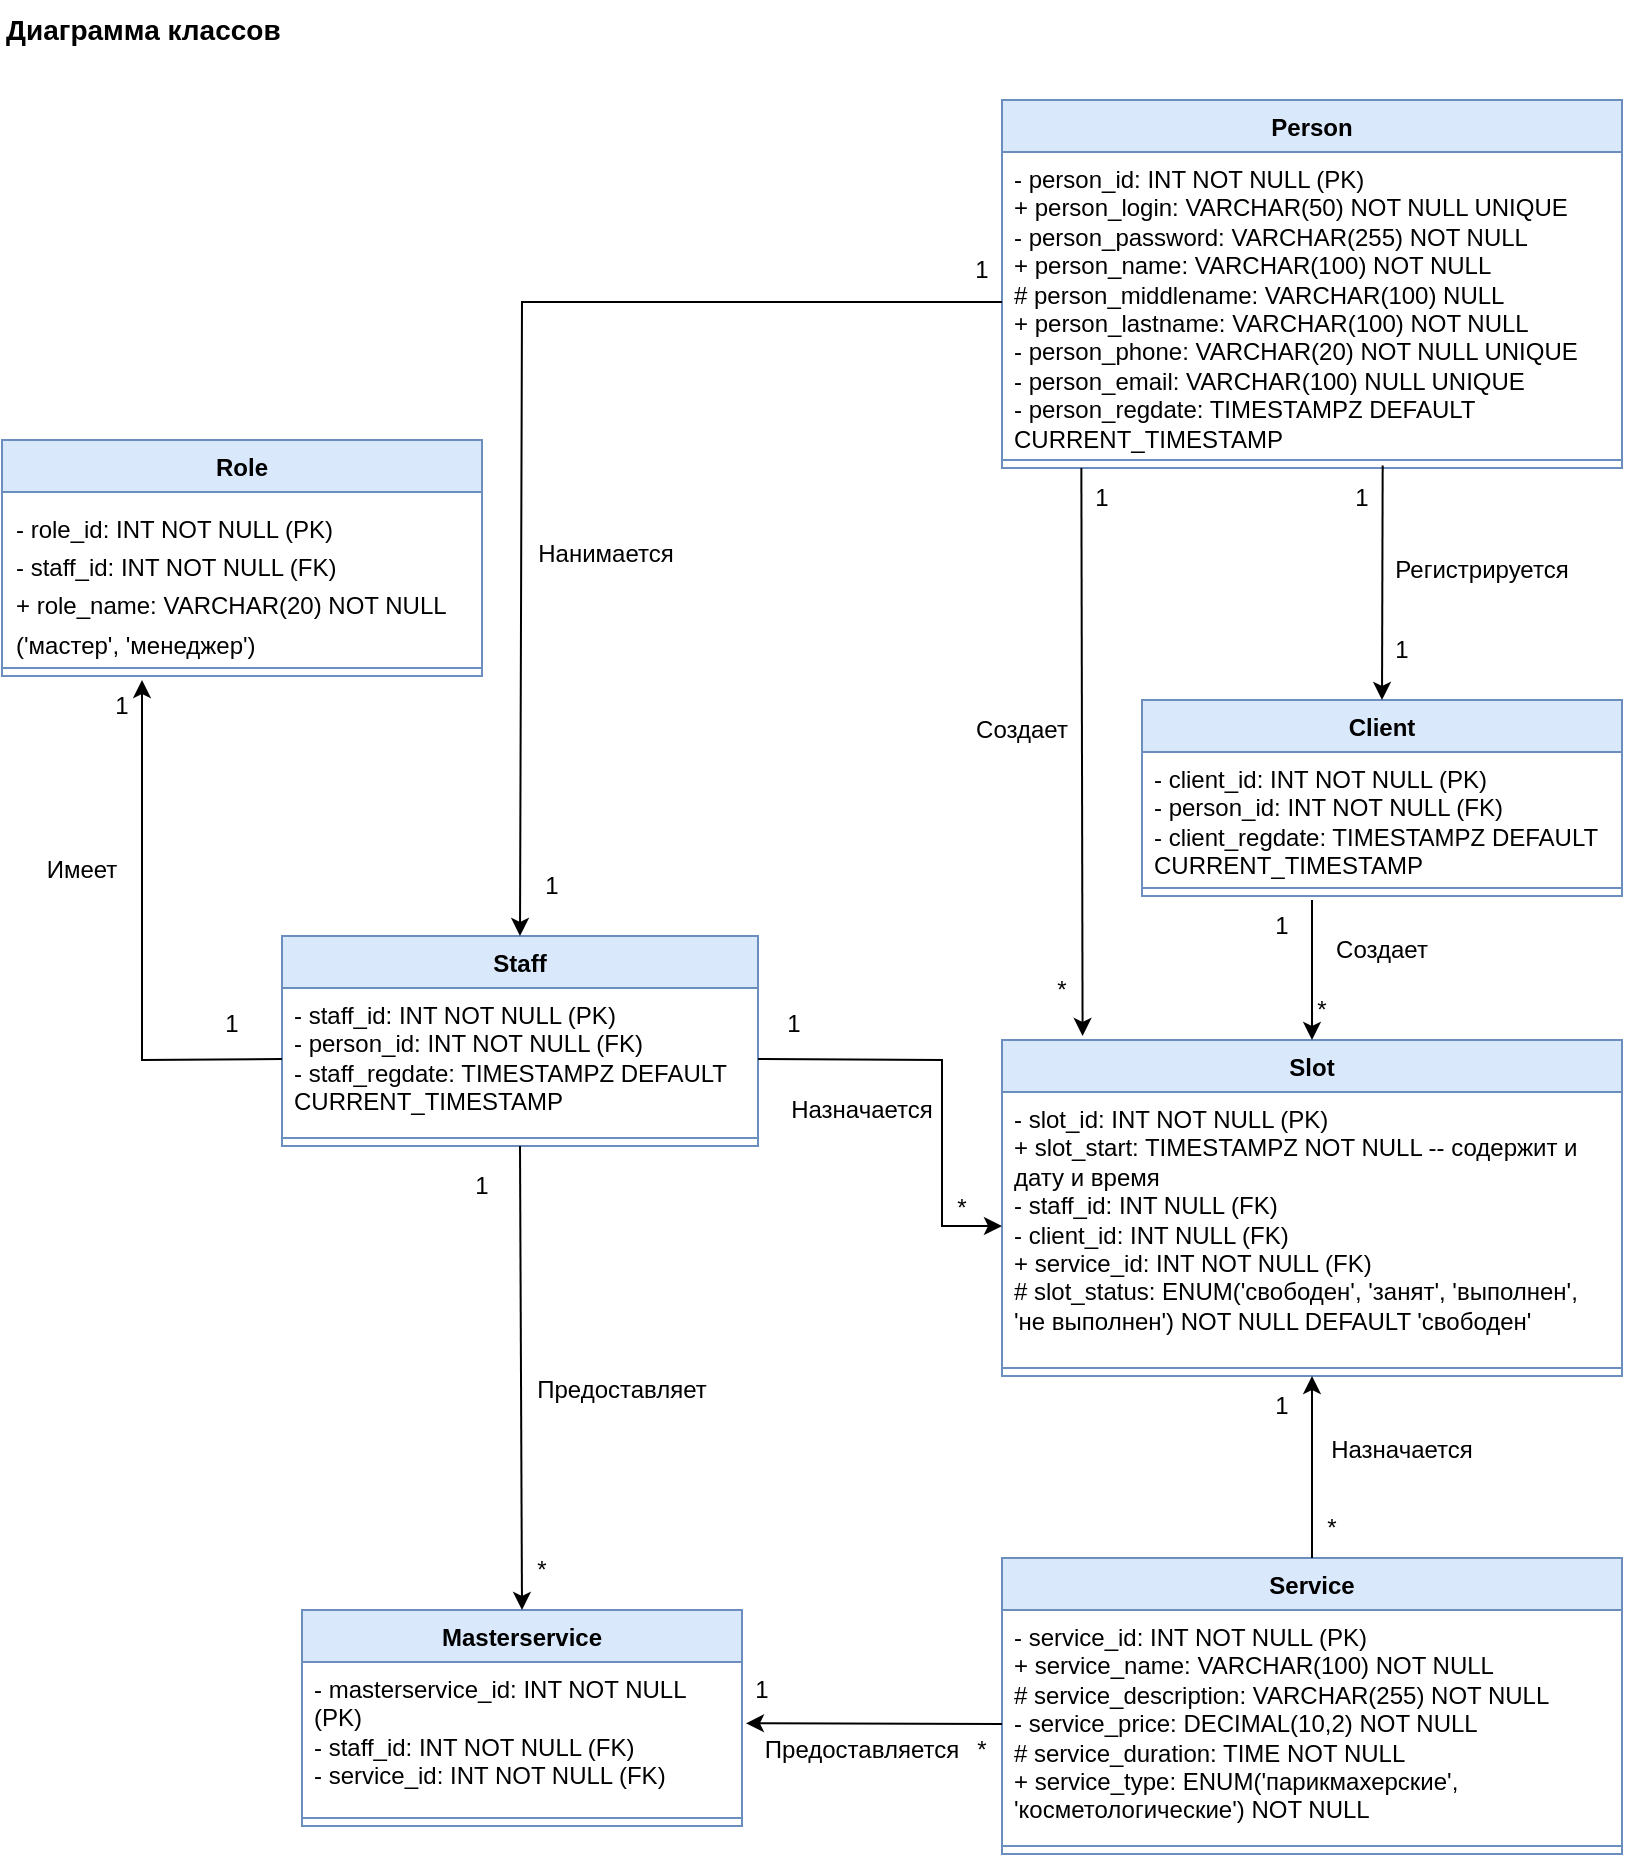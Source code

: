 <mxfile version="26.2.14">
  <diagram name="Page-1" id="qFim4ivjK-6EULiRvkgu">
    <mxGraphModel dx="629" dy="774" grid="0" gridSize="10" guides="1" tooltips="1" connect="1" arrows="1" fold="1" page="1" pageScale="1" pageWidth="827" pageHeight="1169" math="0" shadow="0">
      <root>
        <mxCell id="0" />
        <mxCell id="1" parent="0" />
        <mxCell id="QltmbqzRPkb5CY0XPD9E-5" value="Person" style="swimlane;fontStyle=1;align=center;verticalAlign=top;childLayout=stackLayout;horizontal=1;startSize=26;horizontalStack=0;resizeParent=1;resizeParentMax=0;resizeLast=0;collapsible=1;marginBottom=0;whiteSpace=wrap;html=1;fillColor=#dae8fc;strokeColor=#6c8ebf;" parent="1" vertex="1">
          <mxGeometry x="990" y="310" width="310" height="184" as="geometry">
            <mxRectangle x="990" y="310" width="80" height="30" as="alternateBounds" />
          </mxGeometry>
        </mxCell>
        <mxCell id="QltmbqzRPkb5CY0XPD9E-6" value="&lt;div&gt;- person_id: INT NOT NULL (PK)&lt;/div&gt;&lt;div&gt;+ person_login: VARCHAR(50) NOT NULL UNIQUE&lt;/div&gt;&lt;div&gt;- person_password: VARCHAR(255) NOT NULL&lt;/div&gt;&lt;div&gt;+ person_name: VARCHAR(100) NOT NULL&lt;/div&gt;&lt;div&gt;# person_middlename: VARCHAR(100) NULL&lt;/div&gt;&lt;div&gt;+ person_lastname: VARCHAR(100) NOT NULL&amp;nbsp;&lt;/div&gt;&lt;div&gt;- person_phone: VARCHAR(20) NOT NULL UNIQUE&lt;/div&gt;&lt;div&gt;- person_email: VARCHAR(100) NULL UNIQUE&lt;/div&gt;&lt;div&gt;- person_regdate: TIMESTAMPZ DEFAULT CURRENT_TIMESTAMP&lt;/div&gt;" style="text;align=left;verticalAlign=top;spacingLeft=4;spacingRight=4;overflow=hidden;rotatable=0;points=[[0,0.5],[1,0.5]];portConstraint=eastwest;whiteSpace=wrap;html=1;" parent="QltmbqzRPkb5CY0XPD9E-5" vertex="1">
          <mxGeometry y="26" width="310" height="150" as="geometry" />
        </mxCell>
        <mxCell id="QltmbqzRPkb5CY0XPD9E-7" value="" style="line;strokeWidth=1;fillColor=none;align=left;verticalAlign=middle;spacingTop=-1;spacingLeft=3;spacingRight=3;rotatable=0;labelPosition=right;points=[];portConstraint=eastwest;strokeColor=inherit;" parent="QltmbqzRPkb5CY0XPD9E-5" vertex="1">
          <mxGeometry y="176" width="310" height="8" as="geometry" />
        </mxCell>
        <mxCell id="QltmbqzRPkb5CY0XPD9E-11" value="Client" style="swimlane;fontStyle=1;align=center;verticalAlign=top;childLayout=stackLayout;horizontal=1;startSize=26;horizontalStack=0;resizeParent=1;resizeParentMax=0;resizeLast=0;collapsible=1;marginBottom=0;whiteSpace=wrap;html=1;fillColor=#dae8fc;strokeColor=#6c8ebf;" parent="1" vertex="1">
          <mxGeometry x="1060" y="610" width="240" height="98" as="geometry" />
        </mxCell>
        <mxCell id="QltmbqzRPkb5CY0XPD9E-12" value="&lt;div&gt;- client_id: INT NOT NULL (PK)&lt;/div&gt;&lt;div&gt;- person_id: INT NOT NULL (FK)&lt;/div&gt;&lt;div&gt;- client_regdate: TIMESTAMPZ DEFAULT CURRENT_TIMESTAMP&lt;br&gt;&lt;/div&gt;" style="text;align=left;verticalAlign=top;spacingLeft=4;spacingRight=4;overflow=hidden;rotatable=0;points=[[0,0.5],[1,0.5]];portConstraint=eastwest;whiteSpace=wrap;html=1;" parent="QltmbqzRPkb5CY0XPD9E-11" vertex="1">
          <mxGeometry y="26" width="240" height="64" as="geometry" />
        </mxCell>
        <mxCell id="QltmbqzRPkb5CY0XPD9E-13" value="" style="line;strokeWidth=1;fillColor=none;align=left;verticalAlign=middle;spacingTop=-1;spacingLeft=3;spacingRight=3;rotatable=0;labelPosition=right;points=[];portConstraint=eastwest;strokeColor=inherit;" parent="QltmbqzRPkb5CY0XPD9E-11" vertex="1">
          <mxGeometry y="90" width="240" height="8" as="geometry" />
        </mxCell>
        <mxCell id="QltmbqzRPkb5CY0XPD9E-17" value="Role" style="swimlane;fontStyle=1;align=center;verticalAlign=top;childLayout=stackLayout;horizontal=1;startSize=26;horizontalStack=0;resizeParent=1;resizeParentMax=0;resizeLast=0;collapsible=1;marginBottom=0;whiteSpace=wrap;html=1;fillColor=#dae8fc;strokeColor=#6c8ebf;" parent="1" vertex="1">
          <mxGeometry x="490" y="480" width="240" height="118" as="geometry" />
        </mxCell>
        <mxCell id="QltmbqzRPkb5CY0XPD9E-18" value="&lt;table style=&quot;border-collapse: collapse; width: 463pt;&quot; width=&quot;617&quot; cellspacing=&quot;0&quot; cellpadding=&quot;0&quot; border=&quot;0&quot;&gt;&lt;colgroup&gt;&lt;col style=&quot;width: 463pt;&quot; width=&quot;617&quot;&gt;&lt;/colgroup&gt;&lt;tbody&gt;&lt;tr style=&quot;height: 51pt;&quot; height=&quot;68&quot;&gt;&lt;td style=&quot;padding-top: 1px; padding-right: 1px; padding-left: 1px; font-size: 12pt; font-family: Calibri, sans-serif; vertical-align: top; border: medium; height: 51pt; width: 463pt;&quot; width=&quot;617&quot; class=&quot;xl64&quot; height=&quot;68&quot;&gt;&lt;font style=&quot;font-size: 12px;&quot;&gt;- role_id: INT NOT NULL (PK)&lt;br&gt;- staff_id: INT NOT NULL (FK)&lt;br&gt;+ role_name: VARCHAR(20) NOT NULL &lt;br&gt;(&#39;мастер&#39;, &#39;менеджер&#39;)&lt;br&gt;&lt;/font&gt;&lt;/td&gt;&lt;/tr&gt;&lt;/tbody&gt;&lt;/table&gt;" style="text;align=left;verticalAlign=top;spacingLeft=4;spacingRight=4;overflow=hidden;rotatable=0;points=[[0,0.5],[1,0.5]];portConstraint=eastwest;whiteSpace=wrap;html=1;" parent="QltmbqzRPkb5CY0XPD9E-17" vertex="1">
          <mxGeometry y="26" width="240" height="84" as="geometry" />
        </mxCell>
        <mxCell id="QltmbqzRPkb5CY0XPD9E-19" value="" style="line;strokeWidth=1;fillColor=none;align=left;verticalAlign=middle;spacingTop=-1;spacingLeft=3;spacingRight=3;rotatable=0;labelPosition=right;points=[];portConstraint=eastwest;strokeColor=inherit;" parent="QltmbqzRPkb5CY0XPD9E-17" vertex="1">
          <mxGeometry y="110" width="240" height="8" as="geometry" />
        </mxCell>
        <mxCell id="QltmbqzRPkb5CY0XPD9E-25" value="Staff" style="swimlane;fontStyle=1;align=center;verticalAlign=top;childLayout=stackLayout;horizontal=1;startSize=26;horizontalStack=0;resizeParent=1;resizeParentMax=0;resizeLast=0;collapsible=1;marginBottom=0;whiteSpace=wrap;html=1;fillColor=#dae8fc;strokeColor=#6c8ebf;" parent="1" vertex="1">
          <mxGeometry x="630" y="728" width="238" height="105" as="geometry" />
        </mxCell>
        <mxCell id="QltmbqzRPkb5CY0XPD9E-26" value="&lt;div&gt;- staff_id: INT NOT NULL (PK)&lt;/div&gt;&lt;div&gt;- person_id: INT NOT NULL (FK)&lt;/div&gt;&lt;div&gt;- staff_regdate: TIMESTAMPZ DEFAULT CURRENT_TIMESTAMP&lt;br&gt;&lt;/div&gt;" style="text;strokeColor=none;fillColor=none;align=left;verticalAlign=top;spacingLeft=4;spacingRight=4;overflow=hidden;rotatable=0;points=[[0,0.5],[1,0.5]];portConstraint=eastwest;whiteSpace=wrap;html=1;" parent="QltmbqzRPkb5CY0XPD9E-25" vertex="1">
          <mxGeometry y="26" width="238" height="71" as="geometry" />
        </mxCell>
        <mxCell id="QltmbqzRPkb5CY0XPD9E-27" value="" style="line;strokeWidth=1;fillColor=none;align=left;verticalAlign=middle;spacingTop=-1;spacingLeft=3;spacingRight=3;rotatable=0;labelPosition=right;points=[];portConstraint=eastwest;strokeColor=inherit;" parent="QltmbqzRPkb5CY0XPD9E-25" vertex="1">
          <mxGeometry y="97" width="238" height="8" as="geometry" />
        </mxCell>
        <mxCell id="QltmbqzRPkb5CY0XPD9E-31" value="Masterservice" style="swimlane;fontStyle=1;align=center;verticalAlign=top;childLayout=stackLayout;horizontal=1;startSize=26;horizontalStack=0;resizeParent=1;resizeParentMax=0;resizeLast=0;collapsible=1;marginBottom=0;whiteSpace=wrap;html=1;fillColor=#dae8fc;strokeColor=#6c8ebf;" parent="1" vertex="1">
          <mxGeometry x="640" y="1065" width="220" height="108" as="geometry" />
        </mxCell>
        <mxCell id="QltmbqzRPkb5CY0XPD9E-32" value="&lt;div&gt;- masterservice_id: INT NOT NULL (PK)&lt;/div&gt;&lt;div&gt;- staff_id: INT NOT NULL (FK)&amp;nbsp;&lt;/div&gt;&lt;div&gt;- service_id: INT NOT NULL (FK)&lt;/div&gt;" style="text;strokeColor=none;fillColor=none;align=left;verticalAlign=top;spacingLeft=4;spacingRight=4;overflow=hidden;rotatable=0;points=[[0,0.5],[1,0.5]];portConstraint=eastwest;whiteSpace=wrap;html=1;" parent="QltmbqzRPkb5CY0XPD9E-31" vertex="1">
          <mxGeometry y="26" width="220" height="74" as="geometry" />
        </mxCell>
        <mxCell id="QltmbqzRPkb5CY0XPD9E-33" value="" style="line;strokeWidth=1;fillColor=none;align=left;verticalAlign=middle;spacingTop=-1;spacingLeft=3;spacingRight=3;rotatable=0;labelPosition=right;points=[];portConstraint=eastwest;strokeColor=inherit;" parent="QltmbqzRPkb5CY0XPD9E-31" vertex="1">
          <mxGeometry y="100" width="220" height="8" as="geometry" />
        </mxCell>
        <mxCell id="QltmbqzRPkb5CY0XPD9E-37" value="Slot" style="swimlane;fontStyle=1;align=center;verticalAlign=top;childLayout=stackLayout;horizontal=1;startSize=26;horizontalStack=0;resizeParent=1;resizeParentMax=0;resizeLast=0;collapsible=1;marginBottom=0;whiteSpace=wrap;html=1;fillColor=#dae8fc;strokeColor=#6c8ebf;" parent="1" vertex="1">
          <mxGeometry x="990" y="780" width="310" height="168" as="geometry" />
        </mxCell>
        <mxCell id="QltmbqzRPkb5CY0XPD9E-38" value="&lt;div&gt;- slot_id: INT NOT NULL (PK)&lt;/div&gt;&lt;div&gt;+ slot_start: TIMESTAMPZ NOT NULL -- содержит и дату и время&lt;/div&gt;&lt;div&gt;- staff_id: INT NULL (FK)&lt;/div&gt;&lt;div&gt;- client_id: INT NULL (FK)&lt;/div&gt;&lt;div&gt;+ service_id: INT NOT NULL (FK)&amp;nbsp;&lt;/div&gt;&lt;div&gt;# slot_status: ENUM(&#39;свободен&#39;, &#39;занят&#39;, &#39;выполнен&#39;, &#39;не выполнен&#39;) NOT NULL DEFAULT &#39;свободен&#39;&lt;/div&gt;" style="text;align=left;verticalAlign=top;spacingLeft=4;spacingRight=4;overflow=hidden;rotatable=0;points=[[0,0.5],[1,0.5]];portConstraint=eastwest;whiteSpace=wrap;html=1;" parent="QltmbqzRPkb5CY0XPD9E-37" vertex="1">
          <mxGeometry y="26" width="310" height="134" as="geometry" />
        </mxCell>
        <mxCell id="QltmbqzRPkb5CY0XPD9E-39" value="" style="line;strokeWidth=1;fillColor=none;align=left;verticalAlign=middle;spacingTop=-1;spacingLeft=3;spacingRight=3;rotatable=0;labelPosition=right;points=[];portConstraint=eastwest;strokeColor=inherit;" parent="QltmbqzRPkb5CY0XPD9E-37" vertex="1">
          <mxGeometry y="160" width="310" height="8" as="geometry" />
        </mxCell>
        <mxCell id="QltmbqzRPkb5CY0XPD9E-41" value="Service" style="swimlane;fontStyle=1;align=center;verticalAlign=top;childLayout=stackLayout;horizontal=1;startSize=26;horizontalStack=0;resizeParent=1;resizeParentMax=0;resizeLast=0;collapsible=1;marginBottom=0;whiteSpace=wrap;html=1;fillColor=#dae8fc;strokeColor=#6c8ebf;" parent="1" vertex="1">
          <mxGeometry x="990" y="1039" width="310" height="148" as="geometry" />
        </mxCell>
        <mxCell id="QltmbqzRPkb5CY0XPD9E-42" value="&lt;div&gt;- service_id: INT NOT NULL (PK)&lt;/div&gt;&lt;div&gt;+ service_name: VARCHAR(100) NOT NULL&lt;/div&gt;&lt;div&gt;# service_description: VARCHAR(255) NOT NULL&lt;/div&gt;&lt;div&gt;- service_price: DECIMAL(10,2) NOT NULL&lt;/div&gt;&lt;div&gt;# service_duration: TIME NOT NULL&lt;/div&gt;&lt;div&gt;+ service_type: ENUM(&#39;парикмахерские&#39;, &#39;косметологические&#39;) NOT NULL&lt;/div&gt;&lt;div&gt;&lt;br&gt;&lt;/div&gt;" style="text;strokeColor=none;fillColor=none;align=left;verticalAlign=top;spacingLeft=4;spacingRight=4;overflow=hidden;rotatable=0;points=[[0,0.5],[1,0.5]];portConstraint=eastwest;whiteSpace=wrap;html=1;" parent="QltmbqzRPkb5CY0XPD9E-41" vertex="1">
          <mxGeometry y="26" width="310" height="114" as="geometry" />
        </mxCell>
        <mxCell id="QltmbqzRPkb5CY0XPD9E-43" value="" style="line;strokeWidth=1;fillColor=none;align=left;verticalAlign=middle;spacingTop=-1;spacingLeft=3;spacingRight=3;rotatable=0;labelPosition=right;points=[];portConstraint=eastwest;strokeColor=inherit;" parent="QltmbqzRPkb5CY0XPD9E-41" vertex="1">
          <mxGeometry y="140" width="310" height="8" as="geometry" />
        </mxCell>
        <mxCell id="QltmbqzRPkb5CY0XPD9E-49" value="&lt;font style=&quot;font-size: 14px;&quot;&gt;&lt;b&gt;Диаграмма классов&lt;/b&gt;&lt;/font&gt;" style="text;html=1;align=left;verticalAlign=middle;whiteSpace=wrap;rounded=0;" parent="1" vertex="1">
          <mxGeometry x="490" y="260" width="220" height="30" as="geometry" />
        </mxCell>
        <mxCell id="QltmbqzRPkb5CY0XPD9E-50" value="" style="endArrow=classic;html=1;rounded=0;entryX=0.5;entryY=0;entryDx=0;entryDy=0;exitX=0;exitY=0.5;exitDx=0;exitDy=0;" parent="1" source="QltmbqzRPkb5CY0XPD9E-6" target="QltmbqzRPkb5CY0XPD9E-25" edge="1">
          <mxGeometry width="50" height="50" relative="1" as="geometry">
            <mxPoint x="960" y="440" as="sourcePoint" />
            <mxPoint x="840" y="500" as="targetPoint" />
            <Array as="points">
              <mxPoint x="750" y="411" />
            </Array>
          </mxGeometry>
        </mxCell>
        <mxCell id="QltmbqzRPkb5CY0XPD9E-51" value="" style="endArrow=classic;html=1;rounded=0;exitX=0;exitY=0.5;exitDx=0;exitDy=0;" parent="1" source="QltmbqzRPkb5CY0XPD9E-26" edge="1">
          <mxGeometry width="50" height="50" relative="1" as="geometry">
            <mxPoint x="620" y="760" as="sourcePoint" />
            <mxPoint x="560" y="600" as="targetPoint" />
            <Array as="points">
              <mxPoint x="560" y="790" />
            </Array>
          </mxGeometry>
        </mxCell>
        <mxCell id="QltmbqzRPkb5CY0XPD9E-52" value="1" style="text;html=1;align=center;verticalAlign=middle;whiteSpace=wrap;rounded=0;" parent="1" vertex="1">
          <mxGeometry x="520" y="598" width="60" height="30" as="geometry" />
        </mxCell>
        <mxCell id="QltmbqzRPkb5CY0XPD9E-53" value="1" style="text;html=1;align=center;verticalAlign=middle;whiteSpace=wrap;rounded=0;" parent="1" vertex="1">
          <mxGeometry x="575" y="757" width="60" height="30" as="geometry" />
        </mxCell>
        <mxCell id="QltmbqzRPkb5CY0XPD9E-54" value="Имеет" style="text;html=1;align=center;verticalAlign=middle;whiteSpace=wrap;rounded=0;" parent="1" vertex="1">
          <mxGeometry x="500" y="680" width="60" height="30" as="geometry" />
        </mxCell>
        <mxCell id="J5lZo5swmrn-pVjwOL3w-1" value="Нанимается" style="text;html=1;align=center;verticalAlign=middle;whiteSpace=wrap;rounded=0;" parent="1" vertex="1">
          <mxGeometry x="762" y="522" width="60" height="30" as="geometry" />
        </mxCell>
        <mxCell id="J5lZo5swmrn-pVjwOL3w-2" value="1" style="text;html=1;align=center;verticalAlign=middle;whiteSpace=wrap;rounded=0;" parent="1" vertex="1">
          <mxGeometry x="970" y="380" width="20" height="30" as="geometry" />
        </mxCell>
        <mxCell id="J5lZo5swmrn-pVjwOL3w-3" value="1" style="text;html=1;align=center;verticalAlign=middle;whiteSpace=wrap;rounded=0;" parent="1" vertex="1">
          <mxGeometry x="750" y="688" width="30" height="30" as="geometry" />
        </mxCell>
        <mxCell id="RwvtNw0yJSwjhe-pkvUS-1" value="" style="endArrow=classic;html=1;rounded=0;exitX=0.128;exitY=1;exitDx=0;exitDy=0;exitPerimeter=0;entryX=0.13;entryY=-0.012;entryDx=0;entryDy=0;entryPerimeter=0;" parent="1" source="QltmbqzRPkb5CY0XPD9E-7" target="QltmbqzRPkb5CY0XPD9E-37" edge="1">
          <mxGeometry width="50" height="50" relative="1" as="geometry">
            <mxPoint x="1030" y="510" as="sourcePoint" />
            <mxPoint x="1029" y="770" as="targetPoint" />
          </mxGeometry>
        </mxCell>
        <mxCell id="RwvtNw0yJSwjhe-pkvUS-2" value="Создает" style="text;html=1;align=center;verticalAlign=middle;whiteSpace=wrap;rounded=0;" parent="1" vertex="1">
          <mxGeometry x="970" y="610" width="60" height="30" as="geometry" />
        </mxCell>
        <mxCell id="RwvtNw0yJSwjhe-pkvUS-3" value="1" style="text;html=1;align=center;verticalAlign=middle;whiteSpace=wrap;rounded=0;" parent="1" vertex="1">
          <mxGeometry x="1030" y="494" width="20" height="30" as="geometry" />
        </mxCell>
        <mxCell id="RwvtNw0yJSwjhe-pkvUS-4" value="*" style="text;html=1;align=center;verticalAlign=middle;whiteSpace=wrap;rounded=0;" parent="1" vertex="1">
          <mxGeometry x="1010" y="740" width="20" height="30" as="geometry" />
        </mxCell>
        <mxCell id="RwvtNw0yJSwjhe-pkvUS-5" value="" style="endArrow=classic;html=1;rounded=0;exitX=0.614;exitY=0.85;exitDx=0;exitDy=0;exitPerimeter=0;entryX=0.5;entryY=0;entryDx=0;entryDy=0;" parent="1" source="QltmbqzRPkb5CY0XPD9E-7" target="QltmbqzRPkb5CY0XPD9E-11" edge="1">
          <mxGeometry width="50" height="50" relative="1" as="geometry">
            <mxPoint x="1150.32" y="496.02" as="sourcePoint" />
            <mxPoint x="1150.32" y="780.02" as="targetPoint" />
          </mxGeometry>
        </mxCell>
        <mxCell id="RwvtNw0yJSwjhe-pkvUS-6" value="Регистрируется" style="text;html=1;align=center;verticalAlign=middle;whiteSpace=wrap;rounded=0;" parent="1" vertex="1">
          <mxGeometry x="1200" y="530" width="60" height="30" as="geometry" />
        </mxCell>
        <mxCell id="RwvtNw0yJSwjhe-pkvUS-7" value="1" style="text;html=1;align=center;verticalAlign=middle;whiteSpace=wrap;rounded=0;" parent="1" vertex="1">
          <mxGeometry x="1160" y="494" width="20" height="30" as="geometry" />
        </mxCell>
        <mxCell id="RwvtNw0yJSwjhe-pkvUS-8" value="1" style="text;html=1;align=center;verticalAlign=middle;whiteSpace=wrap;rounded=0;" parent="1" vertex="1">
          <mxGeometry x="1180" y="570" width="20" height="30" as="geometry" />
        </mxCell>
        <mxCell id="RwvtNw0yJSwjhe-pkvUS-11" value="" style="endArrow=classic;html=1;rounded=0;entryX=0.5;entryY=0;entryDx=0;entryDy=0;" parent="1" target="QltmbqzRPkb5CY0XPD9E-37" edge="1">
          <mxGeometry width="50" height="50" relative="1" as="geometry">
            <mxPoint x="1145" y="710" as="sourcePoint" />
            <mxPoint x="1180.32" y="974" as="targetPoint" />
          </mxGeometry>
        </mxCell>
        <mxCell id="RwvtNw0yJSwjhe-pkvUS-12" value="1" style="text;html=1;align=center;verticalAlign=middle;whiteSpace=wrap;rounded=0;" parent="1" vertex="1">
          <mxGeometry x="1120" y="708" width="20" height="30" as="geometry" />
        </mxCell>
        <mxCell id="RwvtNw0yJSwjhe-pkvUS-14" value="*" style="text;html=1;align=center;verticalAlign=middle;whiteSpace=wrap;rounded=0;" parent="1" vertex="1">
          <mxGeometry x="1140" y="750" width="20" height="30" as="geometry" />
        </mxCell>
        <mxCell id="RwvtNw0yJSwjhe-pkvUS-15" value="Создает" style="text;html=1;align=center;verticalAlign=middle;whiteSpace=wrap;rounded=0;" parent="1" vertex="1">
          <mxGeometry x="1150" y="720" width="60" height="30" as="geometry" />
        </mxCell>
        <mxCell id="RwvtNw0yJSwjhe-pkvUS-30" value="" style="endArrow=classic;html=1;rounded=0;exitX=1;exitY=0.5;exitDx=0;exitDy=0;entryX=0;entryY=0.5;entryDx=0;entryDy=0;" parent="1" source="QltmbqzRPkb5CY0XPD9E-26" target="QltmbqzRPkb5CY0XPD9E-38" edge="1">
          <mxGeometry width="50" height="50" relative="1" as="geometry">
            <mxPoint x="920.32" y="780" as="sourcePoint" />
            <mxPoint x="920.32" y="1064" as="targetPoint" />
            <Array as="points">
              <mxPoint x="960" y="790" />
              <mxPoint x="960" y="873" />
            </Array>
          </mxGeometry>
        </mxCell>
        <mxCell id="RwvtNw0yJSwjhe-pkvUS-31" value="1" style="text;html=1;align=center;verticalAlign=middle;whiteSpace=wrap;rounded=0;" parent="1" vertex="1">
          <mxGeometry x="876" y="757" width="20" height="30" as="geometry" />
        </mxCell>
        <mxCell id="RwvtNw0yJSwjhe-pkvUS-32" value="*" style="text;html=1;align=center;verticalAlign=middle;whiteSpace=wrap;rounded=0;" parent="1" vertex="1">
          <mxGeometry x="960" y="849" width="20" height="30" as="geometry" />
        </mxCell>
        <mxCell id="RwvtNw0yJSwjhe-pkvUS-33" value="Назначается" style="text;html=1;align=center;verticalAlign=middle;whiteSpace=wrap;rounded=0;" parent="1" vertex="1">
          <mxGeometry x="890" y="800" width="60" height="30" as="geometry" />
        </mxCell>
        <mxCell id="RwvtNw0yJSwjhe-pkvUS-35" value="" style="endArrow=classic;html=1;rounded=0;exitX=0.5;exitY=1;exitDx=0;exitDy=0;entryX=0.5;entryY=0;entryDx=0;entryDy=0;" parent="1" source="QltmbqzRPkb5CY0XPD9E-25" target="QltmbqzRPkb5CY0XPD9E-31" edge="1">
          <mxGeometry width="50" height="50" relative="1" as="geometry">
            <mxPoint x="749.0" y="840" as="sourcePoint" />
            <mxPoint x="750" y="1060" as="targetPoint" />
          </mxGeometry>
        </mxCell>
        <mxCell id="RwvtNw0yJSwjhe-pkvUS-37" value="1" style="text;html=1;align=center;verticalAlign=middle;whiteSpace=wrap;rounded=0;" parent="1" vertex="1">
          <mxGeometry x="720" y="838" width="20" height="30" as="geometry" />
        </mxCell>
        <mxCell id="RwvtNw0yJSwjhe-pkvUS-39" value="*" style="text;html=1;align=center;verticalAlign=middle;whiteSpace=wrap;rounded=0;" parent="1" vertex="1">
          <mxGeometry x="750" y="1030" width="20" height="30" as="geometry" />
        </mxCell>
        <mxCell id="RwvtNw0yJSwjhe-pkvUS-40" value="" style="endArrow=classic;html=1;rounded=0;exitX=0;exitY=0.5;exitDx=0;exitDy=0;entryX=1.009;entryY=0.414;entryDx=0;entryDy=0;entryPerimeter=0;" parent="1" source="QltmbqzRPkb5CY0XPD9E-42" target="QltmbqzRPkb5CY0XPD9E-32" edge="1">
          <mxGeometry width="50" height="50" relative="1" as="geometry">
            <mxPoint x="940.32" y="950" as="sourcePoint" />
            <mxPoint x="940.32" y="1234" as="targetPoint" />
          </mxGeometry>
        </mxCell>
        <mxCell id="DMl_ZsC-igTKcRbMkjdk-1" value="1" style="text;html=1;align=center;verticalAlign=middle;whiteSpace=wrap;rounded=0;" parent="1" vertex="1">
          <mxGeometry x="860" y="1090" width="20" height="30" as="geometry" />
        </mxCell>
        <mxCell id="DMl_ZsC-igTKcRbMkjdk-2" value="*" style="text;html=1;align=center;verticalAlign=middle;whiteSpace=wrap;rounded=0;" parent="1" vertex="1">
          <mxGeometry x="970" y="1120" width="20" height="30" as="geometry" />
        </mxCell>
        <mxCell id="DMl_ZsC-igTKcRbMkjdk-3" value="Предоставляет" style="text;html=1;align=center;verticalAlign=middle;whiteSpace=wrap;rounded=0;" parent="1" vertex="1">
          <mxGeometry x="770" y="940" width="60" height="30" as="geometry" />
        </mxCell>
        <mxCell id="DMl_ZsC-igTKcRbMkjdk-4" value="Предоставляется" style="text;html=1;align=center;verticalAlign=middle;whiteSpace=wrap;rounded=0;" parent="1" vertex="1">
          <mxGeometry x="890" y="1120" width="60" height="30" as="geometry" />
        </mxCell>
        <mxCell id="DMl_ZsC-igTKcRbMkjdk-5" value="" style="endArrow=classic;html=1;rounded=0;exitX=0.5;exitY=0;exitDx=0;exitDy=0;entryX=0.5;entryY=1;entryDx=0;entryDy=0;" parent="1" source="QltmbqzRPkb5CY0XPD9E-41" target="QltmbqzRPkb5CY0XPD9E-37" edge="1">
          <mxGeometry width="50" height="50" relative="1" as="geometry">
            <mxPoint x="1078.02" y="1000.36" as="sourcePoint" />
            <mxPoint x="950.02" y="1000.36" as="targetPoint" />
          </mxGeometry>
        </mxCell>
        <mxCell id="DMl_ZsC-igTKcRbMkjdk-6" value="Назначается" style="text;html=1;align=center;verticalAlign=middle;whiteSpace=wrap;rounded=0;" parent="1" vertex="1">
          <mxGeometry x="1160" y="970" width="60" height="30" as="geometry" />
        </mxCell>
        <mxCell id="DMl_ZsC-igTKcRbMkjdk-7" value="1" style="text;html=1;align=center;verticalAlign=middle;whiteSpace=wrap;rounded=0;" parent="1" vertex="1">
          <mxGeometry x="1120" y="948" width="20" height="30" as="geometry" />
        </mxCell>
        <mxCell id="DMl_ZsC-igTKcRbMkjdk-9" value="*" style="text;html=1;align=center;verticalAlign=middle;whiteSpace=wrap;rounded=0;" parent="1" vertex="1">
          <mxGeometry x="1140" y="1009" width="30" height="30" as="geometry" />
        </mxCell>
      </root>
    </mxGraphModel>
  </diagram>
</mxfile>
